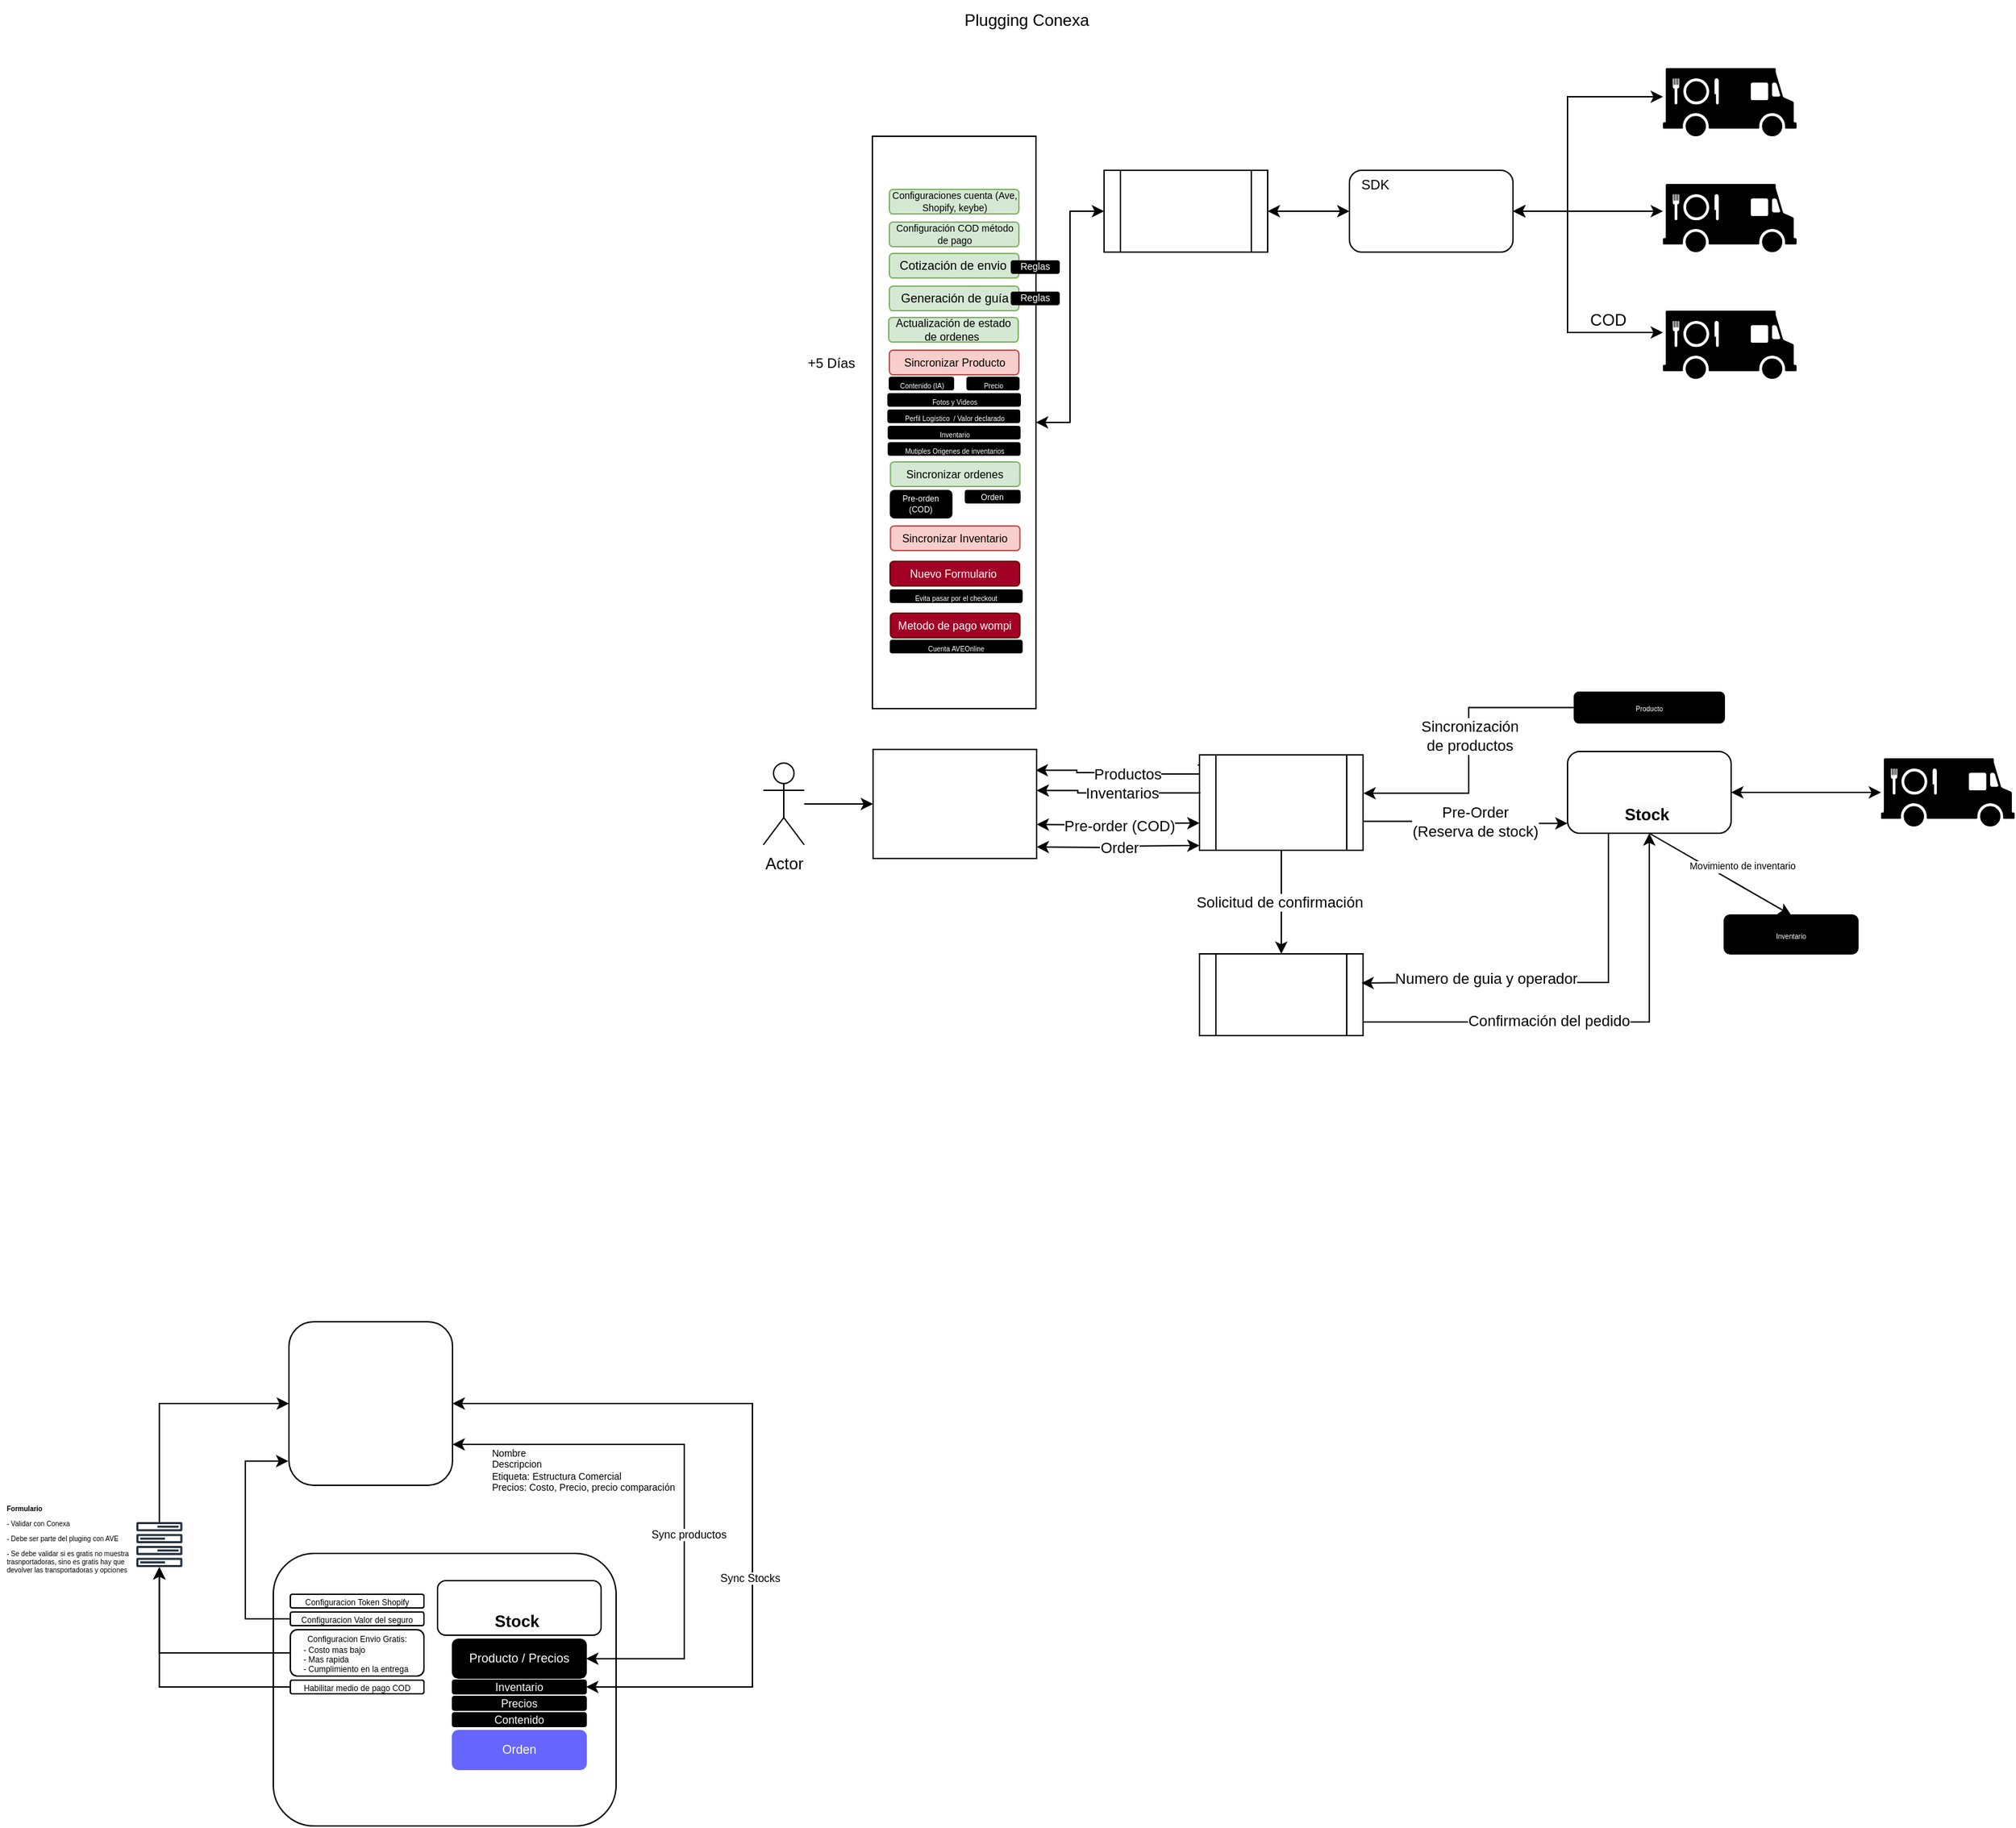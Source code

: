 <mxfile version="21.6.9" type="github">
  <diagram name="Page-1" id="Q9ZGOHgGkMbfIUr9nXr1">
    <mxGraphModel dx="1628" dy="469" grid="1" gridSize="10" guides="1" tooltips="1" connect="1" arrows="1" fold="1" page="1" pageScale="1" pageWidth="850" pageHeight="1100" math="0" shadow="0">
      <root>
        <mxCell id="0" />
        <mxCell id="1" parent="0" />
        <mxCell id="zMTsMB0zHSdHeJSyeKAR-20" value="" style="rounded=1;whiteSpace=wrap;html=1;fillColor=none;" parent="1" vertex="1">
          <mxGeometry x="-419.5" y="1170" width="251.5" height="200" as="geometry" />
        </mxCell>
        <mxCell id="zMTsMB0zHSdHeJSyeKAR-12" value="" style="rounded=1;whiteSpace=wrap;html=1;" parent="1" vertex="1">
          <mxGeometry x="-408" y="1000" width="120" height="120" as="geometry" />
        </mxCell>
        <mxCell id="BMyQcAAI0aIPcuT6iPED-1" value="Plugging Conexa&amp;nbsp;" style="text;html=1;strokeColor=none;fillColor=none;align=center;verticalAlign=middle;whiteSpace=wrap;rounded=0;" parent="1" vertex="1">
          <mxGeometry x="50" y="30" width="170" height="30" as="geometry" />
        </mxCell>
        <mxCell id="BMyQcAAI0aIPcuT6iPED-14" style="edgeStyle=orthogonalEdgeStyle;rounded=0;orthogonalLoop=1;jettySize=auto;html=1;startArrow=classic;startFill=1;" parent="1" source="BMyQcAAI0aIPcuT6iPED-7" edge="1">
          <mxGeometry relative="1" as="geometry">
            <Array as="points">
              <mxPoint x="530" y="185" />
              <mxPoint x="530" y="101" />
            </Array>
            <mxPoint x="600" y="101" as="targetPoint" />
          </mxGeometry>
        </mxCell>
        <mxCell id="BMyQcAAI0aIPcuT6iPED-15" style="edgeStyle=orthogonalEdgeStyle;rounded=0;orthogonalLoop=1;jettySize=auto;html=1;exitX=1;exitY=0.5;exitDx=0;exitDy=0;startArrow=classic;startFill=1;" parent="1" source="BMyQcAAI0aIPcuT6iPED-7" edge="1">
          <mxGeometry relative="1" as="geometry">
            <mxPoint x="490" y="180.029" as="sourcePoint" />
            <mxPoint x="600" y="185" as="targetPoint" />
          </mxGeometry>
        </mxCell>
        <mxCell id="BMyQcAAI0aIPcuT6iPED-16" style="edgeStyle=orthogonalEdgeStyle;rounded=0;orthogonalLoop=1;jettySize=auto;html=1;startArrow=classic;startFill=1;" parent="1" source="BMyQcAAI0aIPcuT6iPED-7" edge="1">
          <mxGeometry relative="1" as="geometry">
            <Array as="points">
              <mxPoint x="530" y="185" />
              <mxPoint x="530" y="274" />
            </Array>
            <mxPoint x="600" y="274" as="targetPoint" />
          </mxGeometry>
        </mxCell>
        <mxCell id="BMyQcAAI0aIPcuT6iPED-17" value="COD" style="text;html=1;strokeColor=none;fillColor=none;align=center;verticalAlign=middle;whiteSpace=wrap;rounded=0;" parent="1" vertex="1">
          <mxGeometry x="530" y="250" width="60" height="30" as="geometry" />
        </mxCell>
        <mxCell id="BMyQcAAI0aIPcuT6iPED-20" style="edgeStyle=orthogonalEdgeStyle;rounded=0;orthogonalLoop=1;jettySize=auto;html=1;entryX=0;entryY=0.5;entryDx=0;entryDy=0;startArrow=classic;startFill=1;" parent="1" source="BMyQcAAI0aIPcuT6iPED-18" target="BMyQcAAI0aIPcuT6iPED-7" edge="1">
          <mxGeometry relative="1" as="geometry" />
        </mxCell>
        <mxCell id="BMyQcAAI0aIPcuT6iPED-24" style="edgeStyle=orthogonalEdgeStyle;rounded=0;orthogonalLoop=1;jettySize=auto;html=1;entryX=0;entryY=0.5;entryDx=0;entryDy=0;startArrow=classic;startFill=1;" parent="1" source="BMyQcAAI0aIPcuT6iPED-22" target="BMyQcAAI0aIPcuT6iPED-18" edge="1">
          <mxGeometry relative="1" as="geometry" />
        </mxCell>
        <mxCell id="BMyQcAAI0aIPcuT6iPED-22" value="" style="rounded=0;whiteSpace=wrap;html=1;" parent="1" vertex="1">
          <mxGeometry x="20" y="130" width="120" height="420" as="geometry" />
        </mxCell>
        <mxCell id="BMyQcAAI0aIPcuT6iPED-23" value="" style="shape=image;verticalLabelPosition=bottom;labelBackgroundColor=default;verticalAlign=top;aspect=fixed;imageAspect=0;image=https://upload.wikimedia.org/wikipedia/commons/thumb/0/0e/Shopify_logo_2018.svg/2560px-Shopify_logo_2018.svg.png;" parent="1" vertex="1">
          <mxGeometry x="35" y="139.25" width="90" height="25.5" as="geometry" />
        </mxCell>
        <mxCell id="BMyQcAAI0aIPcuT6iPED-25" value="" style="group" parent="1" vertex="1" connectable="0">
          <mxGeometry x="190" y="155" width="120" height="60" as="geometry" />
        </mxCell>
        <mxCell id="BMyQcAAI0aIPcuT6iPED-18" value="" style="shape=process;whiteSpace=wrap;html=1;backgroundOutline=1;" parent="BMyQcAAI0aIPcuT6iPED-25" vertex="1">
          <mxGeometry width="120" height="60" as="geometry" />
        </mxCell>
        <mxCell id="BMyQcAAI0aIPcuT6iPED-19" value="" style="shape=image;verticalLabelPosition=bottom;labelBackgroundColor=default;verticalAlign=top;aspect=fixed;imageAspect=0;image=https://conexa.ai/meta-logo.jpg;clipPath=inset(21.97% 3.33% 22.61% 3.33%);" parent="BMyQcAAI0aIPcuT6iPED-25" vertex="1">
          <mxGeometry x="19.62" y="17.45" width="80.77" height="25.1" as="geometry" />
        </mxCell>
        <mxCell id="BMyQcAAI0aIPcuT6iPED-26" value="" style="group" parent="1" vertex="1" connectable="0">
          <mxGeometry x="370" y="155" width="120" height="60" as="geometry" />
        </mxCell>
        <mxCell id="BMyQcAAI0aIPcuT6iPED-7" value="" style="rounded=1;whiteSpace=wrap;html=1;" parent="BMyQcAAI0aIPcuT6iPED-26" vertex="1">
          <mxGeometry width="120" height="60" as="geometry" />
        </mxCell>
        <mxCell id="BMyQcAAI0aIPcuT6iPED-3" value="" style="shape=image;verticalLabelPosition=bottom;labelBackgroundColor=default;verticalAlign=top;aspect=fixed;imageAspect=0;image=https://aveonline.co/wp-content/uploads/2022/09/avecolor.png;" parent="BMyQcAAI0aIPcuT6iPED-26" vertex="1">
          <mxGeometry x="21.54" y="20" width="76.92" height="20" as="geometry" />
        </mxCell>
        <mxCell id="BMyQcAAI0aIPcuT6iPED-28" value="SDK" style="text;html=1;strokeColor=none;fillColor=none;align=center;verticalAlign=middle;whiteSpace=wrap;rounded=0;fontSize=10;" parent="BMyQcAAI0aIPcuT6iPED-26" vertex="1">
          <mxGeometry x="-1" y="5" width="40" height="10" as="geometry" />
        </mxCell>
        <mxCell id="BMyQcAAI0aIPcuT6iPED-27" value="Configuraciones cuenta (Ave, Shopify, keybe)" style="rounded=1;whiteSpace=wrap;html=1;fontSize=7;flipV=1;fillColor=#d5e8d4;strokeColor=#82b366;" parent="1" vertex="1">
          <mxGeometry x="32.5" y="169" width="95" height="18" as="geometry" />
        </mxCell>
        <mxCell id="BMyQcAAI0aIPcuT6iPED-30" value="Cotización de envio&amp;nbsp;" style="rounded=1;whiteSpace=wrap;html=1;fontSize=9;flipV=1;fillColor=#d5e8d4;strokeColor=#82b366;" parent="1" vertex="1">
          <mxGeometry x="32.5" y="216" width="95" height="18" as="geometry" />
        </mxCell>
        <mxCell id="BMyQcAAI0aIPcuT6iPED-31" value="Configuración COD método de pago" style="rounded=1;whiteSpace=wrap;html=1;fontSize=7;flipV=1;fillColor=#d5e8d4;strokeColor=#82b366;" parent="1" vertex="1">
          <mxGeometry x="32.5" y="193" width="95" height="18" as="geometry" />
        </mxCell>
        <mxCell id="BMyQcAAI0aIPcuT6iPED-32" value="Generación de guía" style="rounded=1;whiteSpace=wrap;html=1;fontSize=9;flipV=1;fillColor=#d5e8d4;strokeColor=#82b366;" parent="1" vertex="1">
          <mxGeometry x="32.5" y="240" width="95" height="18" as="geometry" />
        </mxCell>
        <mxCell id="BMyQcAAI0aIPcuT6iPED-33" value="Reglas" style="rounded=1;whiteSpace=wrap;html=1;fillColor=#000000;fontColor=#FFFFFF;fontSize=7;" parent="1" vertex="1">
          <mxGeometry x="122" y="244.5" width="35" height="9" as="geometry" />
        </mxCell>
        <mxCell id="BMyQcAAI0aIPcuT6iPED-34" value="Reglas" style="rounded=1;whiteSpace=wrap;html=1;fillColor=#000000;fontColor=#FFFFFF;fontSize=7;" parent="1" vertex="1">
          <mxGeometry x="122" y="221.5" width="35" height="9" as="geometry" />
        </mxCell>
        <mxCell id="BMyQcAAI0aIPcuT6iPED-37" value="Actualización de estado de ordenes&amp;nbsp;" style="rounded=1;whiteSpace=wrap;html=1;fontSize=8;flipV=1;fillColor=#d5e8d4;strokeColor=#82b366;" parent="1" vertex="1">
          <mxGeometry x="32" y="263" width="95" height="18" as="geometry" />
        </mxCell>
        <mxCell id="BMyQcAAI0aIPcuT6iPED-38" value="Sincronizar Producto" style="rounded=1;whiteSpace=wrap;html=1;fontSize=8;flipV=1;fillColor=#f8cecc;strokeColor=#b85450;" parent="1" vertex="1">
          <mxGeometry x="32.5" y="287" width="95" height="18" as="geometry" />
        </mxCell>
        <mxCell id="BMyQcAAI0aIPcuT6iPED-42" value="Contenido (IA)" style="rounded=1;whiteSpace=wrap;html=1;fillColor=#000000;fontColor=#FFFFFF;fontSize=5;" parent="1" vertex="1">
          <mxGeometry x="32.5" y="307" width="47" height="9" as="geometry" />
        </mxCell>
        <mxCell id="BMyQcAAI0aIPcuT6iPED-43" value="Precio" style="rounded=1;whiteSpace=wrap;html=1;fillColor=#000000;fontColor=#FFFFFF;fontSize=5;" parent="1" vertex="1">
          <mxGeometry x="89.5" y="307" width="38" height="9" as="geometry" />
        </mxCell>
        <mxCell id="BMyQcAAI0aIPcuT6iPED-44" value="Inventario" style="rounded=1;whiteSpace=wrap;html=1;fillColor=#000000;fontColor=#FFFFFF;fontSize=5;" parent="1" vertex="1">
          <mxGeometry x="31.75" y="343" width="96.5" height="9" as="geometry" />
        </mxCell>
        <mxCell id="BMyQcAAI0aIPcuT6iPED-45" value="Fotos y Videos" style="rounded=1;whiteSpace=wrap;html=1;fillColor=#000000;fontColor=#FFFFFF;fontSize=5;" parent="1" vertex="1">
          <mxGeometry x="31.5" y="319" width="97" height="9" as="geometry" />
        </mxCell>
        <mxCell id="BMyQcAAI0aIPcuT6iPED-46" value="Sincronizar ordenes" style="rounded=1;whiteSpace=wrap;html=1;fontSize=8;flipV=1;fillColor=#d5e8d4;strokeColor=#82b366;" parent="1" vertex="1">
          <mxGeometry x="33.25" y="369" width="95" height="18" as="geometry" />
        </mxCell>
        <mxCell id="BMyQcAAI0aIPcuT6iPED-47" value="Pre-orden (COD)" style="rounded=1;whiteSpace=wrap;html=1;fillColor=#000000;fontColor=#FFFFFF;fontSize=6;" parent="1" vertex="1">
          <mxGeometry x="33.25" y="390" width="45" height="20" as="geometry" />
        </mxCell>
        <mxCell id="BMyQcAAI0aIPcuT6iPED-48" value="Orden" style="rounded=1;whiteSpace=wrap;html=1;fillColor=#000000;fontColor=#FFFFFF;fontSize=6;" parent="1" vertex="1">
          <mxGeometry x="88.25" y="390" width="40" height="9" as="geometry" />
        </mxCell>
        <mxCell id="BMyQcAAI0aIPcuT6iPED-49" value="Sincronizar Inventario" style="rounded=1;whiteSpace=wrap;html=1;fontSize=8;flipV=1;fillColor=#f8cecc;strokeColor=#b85450;" parent="1" vertex="1">
          <mxGeometry x="33.25" y="416" width="95" height="18" as="geometry" />
        </mxCell>
        <mxCell id="BMyQcAAI0aIPcuT6iPED-56" style="edgeStyle=orthogonalEdgeStyle;rounded=0;orthogonalLoop=1;jettySize=auto;html=1;startArrow=classic;startFill=1;exitX=1;exitY=0.5;exitDx=0;exitDy=0;" parent="1" source="BMyQcAAI0aIPcuT6iPED-66" edge="1">
          <mxGeometry relative="1" as="geometry">
            <Array as="points">
              <mxPoint x="730" y="612" />
              <mxPoint x="730" y="612" />
            </Array>
            <mxPoint x="760" y="611.5" as="targetPoint" />
          </mxGeometry>
        </mxCell>
        <mxCell id="BMyQcAAI0aIPcuT6iPED-65" value="" style="group" parent="1" vertex="1" connectable="0">
          <mxGeometry x="530" y="581.5" width="120" height="60" as="geometry" />
        </mxCell>
        <mxCell id="BMyQcAAI0aIPcuT6iPED-66" value="" style="rounded=1;whiteSpace=wrap;html=1;" parent="BMyQcAAI0aIPcuT6iPED-65" vertex="1">
          <mxGeometry width="120" height="60" as="geometry" />
        </mxCell>
        <mxCell id="BMyQcAAI0aIPcuT6iPED-67" value="" style="shape=image;verticalLabelPosition=bottom;labelBackgroundColor=default;verticalAlign=top;aspect=fixed;imageAspect=0;image=https://aveonline.co/wp-content/uploads/2022/09/avecolor.png;" parent="BMyQcAAI0aIPcuT6iPED-65" vertex="1">
          <mxGeometry x="21.54" y="20" width="76.92" height="20" as="geometry" />
        </mxCell>
        <mxCell id="BMyQcAAI0aIPcuT6iPED-127" value="&lt;span style=&quot;caret-color: rgb(0, 0, 0); color: rgb(0, 0, 0); font-family: Helvetica; font-size: 12px; font-style: normal; font-variant-caps: normal; font-weight: 700; letter-spacing: normal; text-align: center; text-indent: 0px; text-transform: none; word-spacing: 0px; -webkit-text-stroke-width: 0px; background-color: rgb(251, 251, 251); text-decoration: none; float: none; display: inline !important;&quot;&gt;Stock&lt;/span&gt;" style="text;whiteSpace=wrap;html=1;" parent="BMyQcAAI0aIPcuT6iPED-65" vertex="1">
          <mxGeometry x="40" y="32.5" width="40" height="20" as="geometry" />
        </mxCell>
        <mxCell id="BMyQcAAI0aIPcuT6iPED-109" style="edgeStyle=orthogonalEdgeStyle;rounded=0;orthogonalLoop=1;jettySize=auto;html=1;entryX=0;entryY=0.5;entryDx=0;entryDy=0;exitX=1;exitY=0.5;exitDx=0;exitDy=0;" parent="1" edge="1">
          <mxGeometry relative="1" as="geometry">
            <mxPoint x="380" y="641.73" as="sourcePoint" />
            <mxPoint x="530" y="634.23" as="targetPoint" />
            <Array as="points">
              <mxPoint x="380" y="632.73" />
              <mxPoint x="450" y="632.73" />
            </Array>
          </mxGeometry>
        </mxCell>
        <mxCell id="BMyQcAAI0aIPcuT6iPED-110" value="Pre-Order&lt;br&gt;(Reserva de stock)" style="edgeLabel;html=1;align=center;verticalAlign=middle;resizable=0;points=[];" parent="BMyQcAAI0aIPcuT6iPED-109" vertex="1" connectable="0">
          <mxGeometry x="-0.346" y="3" relative="1" as="geometry">
            <mxPoint x="38" y="3" as="offset" />
          </mxGeometry>
        </mxCell>
        <mxCell id="BMyQcAAI0aIPcuT6iPED-105" style="edgeStyle=orthogonalEdgeStyle;rounded=0;orthogonalLoop=1;jettySize=auto;html=1;entryX=0;entryY=0.5;entryDx=0;entryDy=0;startArrow=classic;startFill=1;" parent="1" edge="1">
          <mxGeometry relative="1" as="geometry">
            <mxPoint x="140.5" y="635.023" as="sourcePoint" />
            <mxPoint x="260" y="634" as="targetPoint" />
          </mxGeometry>
        </mxCell>
        <mxCell id="BMyQcAAI0aIPcuT6iPED-111" value="Pre-order (COD)" style="edgeLabel;html=1;align=center;verticalAlign=middle;resizable=0;points=[];" parent="BMyQcAAI0aIPcuT6iPED-105" vertex="1" connectable="0">
          <mxGeometry x="0.28" y="-1" relative="1" as="geometry">
            <mxPoint x="-16" as="offset" />
          </mxGeometry>
        </mxCell>
        <mxCell id="BMyQcAAI0aIPcuT6iPED-101" value="" style="rounded=0;whiteSpace=wrap;html=1;" parent="1" vertex="1">
          <mxGeometry x="20.5" y="580" width="120" height="80" as="geometry" />
        </mxCell>
        <mxCell id="BMyQcAAI0aIPcuT6iPED-102" value="" style="shape=image;verticalLabelPosition=bottom;labelBackgroundColor=default;verticalAlign=top;aspect=fixed;imageAspect=0;image=https://upload.wikimedia.org/wikipedia/commons/thumb/0/0e/Shopify_logo_2018.svg/2560px-Shopify_logo_2018.svg.png;" parent="1" vertex="1">
          <mxGeometry x="35.5" y="607.25" width="90" height="25.5" as="geometry" />
        </mxCell>
        <mxCell id="BMyQcAAI0aIPcuT6iPED-112" value="" style="group" parent="1" vertex="1" connectable="0">
          <mxGeometry x="260" y="584" width="120" height="70" as="geometry" />
        </mxCell>
        <mxCell id="BMyQcAAI0aIPcuT6iPED-63" value="" style="shape=process;whiteSpace=wrap;html=1;backgroundOutline=1;" parent="BMyQcAAI0aIPcuT6iPED-112" vertex="1">
          <mxGeometry width="120" height="70" as="geometry" />
        </mxCell>
        <mxCell id="BMyQcAAI0aIPcuT6iPED-99" value="" style="shape=image;verticalLabelPosition=bottom;labelBackgroundColor=default;verticalAlign=top;aspect=fixed;imageAspect=0;image=https://keybe.co/wp-content/uploads/2022/05/keybe_KB.jpeg;clipPath=inset(32.67% 13.33% 33.33% 19.33%);" parent="BMyQcAAI0aIPcuT6iPED-112" vertex="1">
          <mxGeometry x="20" y="14.8" width="80" height="40.4" as="geometry" />
        </mxCell>
        <mxCell id="BMyQcAAI0aIPcuT6iPED-114" value="" style="group" parent="1" vertex="1" connectable="0">
          <mxGeometry x="260" y="730" width="120" height="60" as="geometry" />
        </mxCell>
        <mxCell id="BMyQcAAI0aIPcuT6iPED-113" value="" style="shape=process;whiteSpace=wrap;html=1;backgroundOutline=1;" parent="BMyQcAAI0aIPcuT6iPED-114" vertex="1">
          <mxGeometry width="120" height="60" as="geometry" />
        </mxCell>
        <mxCell id="BMyQcAAI0aIPcuT6iPED-106" value="" style="shape=image;verticalLabelPosition=bottom;labelBackgroundColor=default;verticalAlign=top;aspect=fixed;imageAspect=0;image=https://upload.wikimedia.org/wikipedia/commons/thumb/6/6b/WhatsApp.svg/2044px-WhatsApp.svg.png;" parent="BMyQcAAI0aIPcuT6iPED-114" vertex="1">
          <mxGeometry x="36" y="5.86" width="48" height="48.28" as="geometry" />
        </mxCell>
        <mxCell id="BMyQcAAI0aIPcuT6iPED-116" value="Solicitud de confirmación&amp;nbsp;" style="edgeStyle=orthogonalEdgeStyle;rounded=0;orthogonalLoop=1;jettySize=auto;html=1;entryX=0.5;entryY=0;entryDx=0;entryDy=0;" parent="1" source="BMyQcAAI0aIPcuT6iPED-63" target="BMyQcAAI0aIPcuT6iPED-113" edge="1">
          <mxGeometry relative="1" as="geometry" />
        </mxCell>
        <mxCell id="BMyQcAAI0aIPcuT6iPED-117" style="edgeStyle=orthogonalEdgeStyle;rounded=0;orthogonalLoop=1;jettySize=auto;html=1;" parent="1" source="BMyQcAAI0aIPcuT6iPED-113" target="BMyQcAAI0aIPcuT6iPED-66" edge="1">
          <mxGeometry relative="1" as="geometry">
            <Array as="points">
              <mxPoint x="590" y="780" />
            </Array>
          </mxGeometry>
        </mxCell>
        <mxCell id="BMyQcAAI0aIPcuT6iPED-118" value="Confirmación del pedido" style="edgeLabel;html=1;align=center;verticalAlign=middle;resizable=0;points=[];" parent="BMyQcAAI0aIPcuT6iPED-117" vertex="1" connectable="0">
          <mxGeometry x="-0.221" y="1" relative="1" as="geometry">
            <mxPoint as="offset" />
          </mxGeometry>
        </mxCell>
        <mxCell id="BMyQcAAI0aIPcuT6iPED-119" style="edgeStyle=orthogonalEdgeStyle;rounded=0;orthogonalLoop=1;jettySize=auto;html=1;exitX=0.25;exitY=1;exitDx=0;exitDy=0;entryX=0.99;entryY=0.357;entryDx=0;entryDy=0;entryPerimeter=0;" parent="1" source="BMyQcAAI0aIPcuT6iPED-66" target="BMyQcAAI0aIPcuT6iPED-113" edge="1">
          <mxGeometry relative="1" as="geometry">
            <Array as="points">
              <mxPoint x="560" y="751" />
              <mxPoint x="440" y="751" />
            </Array>
          </mxGeometry>
        </mxCell>
        <mxCell id="BMyQcAAI0aIPcuT6iPED-120" value="Numero de guia y operador" style="edgeLabel;html=1;align=center;verticalAlign=middle;resizable=0;points=[];" parent="BMyQcAAI0aIPcuT6iPED-119" vertex="1" connectable="0">
          <mxGeometry x="0.224" y="-3" relative="1" as="geometry">
            <mxPoint x="-22" as="offset" />
          </mxGeometry>
        </mxCell>
        <mxCell id="BMyQcAAI0aIPcuT6iPED-128" value="Producto" style="rounded=1;whiteSpace=wrap;html=1;fillColor=#000000;fontColor=#FFFFFF;fontSize=5;" parent="1" vertex="1">
          <mxGeometry x="535" y="538" width="110" height="22.5" as="geometry" />
        </mxCell>
        <mxCell id="BMyQcAAI0aIPcuT6iPED-129" value="Inventario" style="rounded=1;whiteSpace=wrap;html=1;fillColor=#000000;fontColor=#FFFFFF;fontSize=5;" parent="1" vertex="1">
          <mxGeometry x="645" y="701.5" width="98" height="28.5" as="geometry" />
        </mxCell>
        <mxCell id="BMyQcAAI0aIPcuT6iPED-130" value="" style="endArrow=classic;html=1;rounded=0;exitX=0.5;exitY=1;exitDx=0;exitDy=0;entryX=0.5;entryY=0;entryDx=0;entryDy=0;" parent="1" source="BMyQcAAI0aIPcuT6iPED-66" target="BMyQcAAI0aIPcuT6iPED-129" edge="1">
          <mxGeometry width="50" height="50" relative="1" as="geometry">
            <mxPoint x="560" y="720" as="sourcePoint" />
            <mxPoint x="610" y="670" as="targetPoint" />
          </mxGeometry>
        </mxCell>
        <mxCell id="BMyQcAAI0aIPcuT6iPED-131" value="Movimiento de inventario" style="edgeLabel;html=1;align=center;verticalAlign=middle;resizable=0;points=[];fontSize=7;" parent="BMyQcAAI0aIPcuT6iPED-130" vertex="1" connectable="0">
          <mxGeometry x="0.01" relative="1" as="geometry">
            <mxPoint x="15" y="-6" as="offset" />
          </mxGeometry>
        </mxCell>
        <mxCell id="BMyQcAAI0aIPcuT6iPED-132" style="edgeStyle=orthogonalEdgeStyle;rounded=0;orthogonalLoop=1;jettySize=auto;html=1;entryX=1.002;entryY=0.402;entryDx=0;entryDy=0;entryPerimeter=0;exitX=0;exitY=0.5;exitDx=0;exitDy=0;" parent="1" source="BMyQcAAI0aIPcuT6iPED-128" target="BMyQcAAI0aIPcuT6iPED-63" edge="1">
          <mxGeometry relative="1" as="geometry" />
        </mxCell>
        <mxCell id="BMyQcAAI0aIPcuT6iPED-133" value="Sincronización &lt;br&gt;de productos" style="edgeLabel;html=1;align=center;verticalAlign=middle;resizable=0;points=[];" parent="BMyQcAAI0aIPcuT6iPED-132" vertex="1" connectable="0">
          <mxGeometry x="-0.104" relative="1" as="geometry">
            <mxPoint as="offset" />
          </mxGeometry>
        </mxCell>
        <mxCell id="BMyQcAAI0aIPcuT6iPED-134" style="edgeStyle=orthogonalEdgeStyle;rounded=0;orthogonalLoop=1;jettySize=auto;html=1;entryX=0.994;entryY=0.466;entryDx=0;entryDy=0;entryPerimeter=0;exitX=-0.011;exitY=0.106;exitDx=0;exitDy=0;exitPerimeter=0;" parent="1" source="BMyQcAAI0aIPcuT6iPED-63" edge="1">
          <mxGeometry relative="1" as="geometry">
            <mxPoint x="260" y="597.0" as="sourcePoint" />
            <mxPoint x="139.78" y="595.28" as="targetPoint" />
            <Array as="points">
              <mxPoint x="260" y="591" />
              <mxPoint x="260" y="598" />
              <mxPoint x="200" y="598" />
              <mxPoint x="170" y="597" />
              <mxPoint x="170" y="595" />
            </Array>
          </mxGeometry>
        </mxCell>
        <mxCell id="BMyQcAAI0aIPcuT6iPED-135" value="Productos" style="edgeLabel;html=1;align=center;verticalAlign=middle;resizable=0;points=[];" parent="BMyQcAAI0aIPcuT6iPED-134" vertex="1" connectable="0">
          <mxGeometry x="-0.057" relative="1" as="geometry">
            <mxPoint as="offset" />
          </mxGeometry>
        </mxCell>
        <mxCell id="BMyQcAAI0aIPcuT6iPED-137" style="edgeStyle=orthogonalEdgeStyle;rounded=0;orthogonalLoop=1;jettySize=auto;html=1;entryX=0.994;entryY=0.466;entryDx=0;entryDy=0;entryPerimeter=0;" parent="1" edge="1">
          <mxGeometry relative="1" as="geometry">
            <mxPoint x="260.72" y="611.85" as="sourcePoint" />
            <mxPoint x="140.5" y="610.13" as="targetPoint" />
            <Array as="points">
              <mxPoint x="260.72" y="612.85" />
              <mxPoint x="200.72" y="612.85" />
              <mxPoint x="200.72" y="611.85" />
              <mxPoint x="170.72" y="611.85" />
              <mxPoint x="170.72" y="609.85" />
            </Array>
          </mxGeometry>
        </mxCell>
        <mxCell id="BMyQcAAI0aIPcuT6iPED-138" value="Inventarios" style="edgeLabel;html=1;align=center;verticalAlign=middle;resizable=0;points=[];" parent="BMyQcAAI0aIPcuT6iPED-137" vertex="1" connectable="0">
          <mxGeometry x="-0.057" relative="1" as="geometry">
            <mxPoint as="offset" />
          </mxGeometry>
        </mxCell>
        <mxCell id="BMyQcAAI0aIPcuT6iPED-139" value="Mutiples Origenes de inventarios" style="rounded=1;whiteSpace=wrap;html=1;fillColor=#000000;fontColor=#FFFFFF;fontSize=5;" parent="1" vertex="1">
          <mxGeometry x="31.75" y="355" width="96.5" height="9" as="geometry" />
        </mxCell>
        <mxCell id="-AYszHqmiJn-_SWf4nfr-1" value="Perfil Logístico&amp;nbsp; / Valor declarado" style="rounded=1;whiteSpace=wrap;html=1;fillColor=#000000;fontColor=#FFFFFF;fontSize=5;" parent="1" vertex="1">
          <mxGeometry x="31.5" y="331" width="96.5" height="9" as="geometry" />
        </mxCell>
        <mxCell id="-AYszHqmiJn-_SWf4nfr-4" style="edgeStyle=orthogonalEdgeStyle;rounded=0;orthogonalLoop=1;jettySize=auto;html=1;entryX=0;entryY=0.5;entryDx=0;entryDy=0;startArrow=classic;startFill=1;" parent="1" edge="1">
          <mxGeometry relative="1" as="geometry">
            <mxPoint x="140.5" y="651.523" as="sourcePoint" />
            <mxPoint x="260" y="650.5" as="targetPoint" />
          </mxGeometry>
        </mxCell>
        <mxCell id="-AYszHqmiJn-_SWf4nfr-5" value="Order" style="edgeLabel;html=1;align=center;verticalAlign=middle;resizable=0;points=[];" parent="-AYszHqmiJn-_SWf4nfr-4" vertex="1" connectable="0">
          <mxGeometry x="0.28" y="-1" relative="1" as="geometry">
            <mxPoint x="-16" as="offset" />
          </mxGeometry>
        </mxCell>
        <mxCell id="zMTsMB0zHSdHeJSyeKAR-1" value="" style="shape=mxgraph.signs.food.food_truck;html=1;pointerEvents=1;fillColor=#000000;strokeColor=none;verticalLabelPosition=bottom;verticalAlign=top;align=center;" parent="1" vertex="1">
          <mxGeometry x="760" y="586.5" width="98" height="50" as="geometry" />
        </mxCell>
        <mxCell id="zMTsMB0zHSdHeJSyeKAR-5" style="edgeStyle=orthogonalEdgeStyle;rounded=0;orthogonalLoop=1;jettySize=auto;html=1;" parent="1" source="zMTsMB0zHSdHeJSyeKAR-4" target="BMyQcAAI0aIPcuT6iPED-101" edge="1">
          <mxGeometry relative="1" as="geometry" />
        </mxCell>
        <mxCell id="zMTsMB0zHSdHeJSyeKAR-4" value="Actor" style="shape=umlActor;verticalLabelPosition=bottom;verticalAlign=top;html=1;outlineConnect=0;" parent="1" vertex="1">
          <mxGeometry x="-60" y="590" width="30" height="60" as="geometry" />
        </mxCell>
        <mxCell id="zMTsMB0zHSdHeJSyeKAR-8" value="" style="shape=image;verticalLabelPosition=bottom;labelBackgroundColor=default;verticalAlign=top;aspect=fixed;imageAspect=0;image=https://upload.wikimedia.org/wikipedia/commons/thumb/0/0e/Shopify_logo_2018.svg/2560px-Shopify_logo_2018.svg.png;" parent="1" vertex="1">
          <mxGeometry x="-393" y="1047.25" width="90" height="25.5" as="geometry" />
        </mxCell>
        <mxCell id="zMTsMB0zHSdHeJSyeKAR-23" value="" style="shape=image;verticalLabelPosition=bottom;labelBackgroundColor=default;verticalAlign=top;aspect=fixed;imageAspect=0;image=https://aveonline.co/wp-content/uploads/2022/09/avecolor.png;" parent="1" vertex="1">
          <mxGeometry x="-407.5" y="1175" width="76.92" height="20" as="geometry" />
        </mxCell>
        <mxCell id="zMTsMB0zHSdHeJSyeKAR-24" value="&lt;font style=&quot;font-size: 6px;&quot;&gt;Configuracion Token Shopify&lt;/font&gt;" style="rounded=1;whiteSpace=wrap;html=1;fillColor=#FFFFFF;fontColor=#000000;fontSize=8;" parent="1" vertex="1">
          <mxGeometry x="-407" y="1200" width="98" height="10" as="geometry" />
        </mxCell>
        <mxCell id="zMTsMB0zHSdHeJSyeKAR-25" style="edgeStyle=orthogonalEdgeStyle;rounded=0;orthogonalLoop=1;jettySize=auto;html=1;entryX=1;entryY=0.75;entryDx=0;entryDy=0;startArrow=classic;startFill=1;" parent="1" source="zMTsMB0zHSdHeJSyeKAR-15" target="zMTsMB0zHSdHeJSyeKAR-12" edge="1">
          <mxGeometry relative="1" as="geometry">
            <Array as="points">
              <mxPoint x="-118" y="1247" />
              <mxPoint x="-118" y="1090" />
            </Array>
          </mxGeometry>
        </mxCell>
        <mxCell id="zMTsMB0zHSdHeJSyeKAR-26" value="Sync productos" style="edgeLabel;html=1;align=center;verticalAlign=middle;resizable=0;points=[];fontSize=8;" parent="zMTsMB0zHSdHeJSyeKAR-25" vertex="1" connectable="0">
          <mxGeometry x="-0.178" y="-3" relative="1" as="geometry">
            <mxPoint as="offset" />
          </mxGeometry>
        </mxCell>
        <mxCell id="zMTsMB0zHSdHeJSyeKAR-28" style="edgeStyle=orthogonalEdgeStyle;rounded=0;orthogonalLoop=1;jettySize=auto;html=1;entryX=1;entryY=0.5;entryDx=0;entryDy=0;startArrow=classic;startFill=1;" parent="1" source="zMTsMB0zHSdHeJSyeKAR-16" target="zMTsMB0zHSdHeJSyeKAR-12" edge="1">
          <mxGeometry relative="1" as="geometry">
            <Array as="points">
              <mxPoint x="-68" y="1268" />
              <mxPoint x="-68" y="1060" />
            </Array>
          </mxGeometry>
        </mxCell>
        <mxCell id="zMTsMB0zHSdHeJSyeKAR-29" value="Sync Stocks" style="edgeLabel;html=1;align=center;verticalAlign=middle;resizable=0;points=[];fontSize=8;" parent="zMTsMB0zHSdHeJSyeKAR-28" vertex="1" connectable="0">
          <mxGeometry x="-0.265" y="2" relative="1" as="geometry">
            <mxPoint as="offset" />
          </mxGeometry>
        </mxCell>
        <mxCell id="zMTsMB0zHSdHeJSyeKAR-30" value="Nombre&amp;nbsp;&lt;br style=&quot;font-size: 7px;&quot;&gt;Descripcion&amp;nbsp;&lt;br style=&quot;font-size: 7px;&quot;&gt;Etiqueta: Estructura Comercial&amp;nbsp;&lt;br style=&quot;font-size: 7px;&quot;&gt;Precios: Costo, Precio, precio comparación" style="text;html=1;strokeColor=none;fillColor=none;align=left;verticalAlign=middle;whiteSpace=wrap;rounded=0;fontSize=7;" parent="1" vertex="1">
          <mxGeometry x="-261" y="1090" width="138" height="38" as="geometry" />
        </mxCell>
        <mxCell id="zMTsMB0zHSdHeJSyeKAR-39" style="edgeStyle=orthogonalEdgeStyle;rounded=0;orthogonalLoop=1;jettySize=auto;html=1;entryX=-0.004;entryY=0.852;entryDx=0;entryDy=0;entryPerimeter=0;" parent="1" source="zMTsMB0zHSdHeJSyeKAR-36" target="zMTsMB0zHSdHeJSyeKAR-12" edge="1">
          <mxGeometry relative="1" as="geometry">
            <Array as="points">
              <mxPoint x="-440" y="1218" />
              <mxPoint x="-440" y="1102" />
            </Array>
          </mxGeometry>
        </mxCell>
        <mxCell id="zMTsMB0zHSdHeJSyeKAR-36" value="&lt;font style=&quot;font-size: 6px;&quot;&gt;Configuracion Valor del seguro&lt;/font&gt;" style="rounded=1;whiteSpace=wrap;html=1;fillColor=#FFFFFF;fontColor=#000000;fontSize=8;" parent="1" vertex="1">
          <mxGeometry x="-407" y="1213" width="98" height="10" as="geometry" />
        </mxCell>
        <mxCell id="zMTsMB0zHSdHeJSyeKAR-52" style="edgeStyle=orthogonalEdgeStyle;rounded=0;orthogonalLoop=1;jettySize=auto;html=1;" parent="1" source="zMTsMB0zHSdHeJSyeKAR-37" target="zMTsMB0zHSdHeJSyeKAR-47" edge="1">
          <mxGeometry relative="1" as="geometry" />
        </mxCell>
        <mxCell id="zMTsMB0zHSdHeJSyeKAR-37" value="&lt;font style=&quot;font-size: 6px;&quot;&gt;Configuracion Envio Gratis:&lt;br&gt;&lt;div style=&quot;text-align: left;&quot;&gt;&lt;span style=&quot;background-color: initial;&quot;&gt;- Costo mas bajo&lt;/span&gt;&lt;/div&gt;&lt;div style=&quot;text-align: left;&quot;&gt;&lt;span style=&quot;background-color: initial;&quot;&gt;- Mas rapida&amp;nbsp;&lt;/span&gt;&lt;/div&gt;&lt;div style=&quot;text-align: left;&quot;&gt;&lt;span style=&quot;background-color: initial;&quot;&gt;- Cumplimiento en la entrega&amp;nbsp;&lt;/span&gt;&lt;/div&gt;&lt;/font&gt;" style="rounded=1;whiteSpace=wrap;html=1;fillColor=#FFFFFF;fontColor=#000000;fontSize=8;" parent="1" vertex="1">
          <mxGeometry x="-407" y="1226" width="98" height="34" as="geometry" />
        </mxCell>
        <mxCell id="zMTsMB0zHSdHeJSyeKAR-48" style="edgeStyle=orthogonalEdgeStyle;rounded=0;orthogonalLoop=1;jettySize=auto;html=1;" parent="1" source="zMTsMB0zHSdHeJSyeKAR-41" target="zMTsMB0zHSdHeJSyeKAR-47" edge="1">
          <mxGeometry relative="1" as="geometry" />
        </mxCell>
        <mxCell id="zMTsMB0zHSdHeJSyeKAR-41" value="&lt;font style=&quot;font-size: 6px;&quot;&gt;Habilitar medio de pago COD&lt;/font&gt;" style="rounded=1;whiteSpace=wrap;html=1;fillColor=#FFFFFF;fontColor=#000000;fontSize=8;" parent="1" vertex="1">
          <mxGeometry x="-407" y="1263" width="98" height="10" as="geometry" />
        </mxCell>
        <mxCell id="zMTsMB0zHSdHeJSyeKAR-49" style="edgeStyle=orthogonalEdgeStyle;rounded=0;orthogonalLoop=1;jettySize=auto;html=1;entryX=0;entryY=0.5;entryDx=0;entryDy=0;" parent="1" source="zMTsMB0zHSdHeJSyeKAR-47" target="zMTsMB0zHSdHeJSyeKAR-12" edge="1">
          <mxGeometry relative="1" as="geometry">
            <Array as="points">
              <mxPoint x="-503" y="1060" />
            </Array>
          </mxGeometry>
        </mxCell>
        <mxCell id="zMTsMB0zHSdHeJSyeKAR-47" value="" style="sketch=0;outlineConnect=0;fontColor=#232F3E;gradientColor=none;fillColor=#232F3D;strokeColor=none;dashed=0;verticalLabelPosition=bottom;verticalAlign=top;align=center;html=1;fontSize=12;fontStyle=0;aspect=fixed;pointerEvents=1;shape=mxgraph.aws4.forums;" parent="1" vertex="1">
          <mxGeometry x="-520" y="1147" width="33.87" height="33" as="geometry" />
        </mxCell>
        <mxCell id="zMTsMB0zHSdHeJSyeKAR-54" value="&lt;h1 style=&quot;font-size: 5px;&quot;&gt;&lt;font style=&quot;font-size: 5px;&quot;&gt;Formulario&amp;nbsp;&lt;/font&gt;&lt;/h1&gt;&lt;p style=&quot;font-size: 5px;&quot;&gt;&lt;font style=&quot;font-size: 5px;&quot;&gt;- Validar con Conexa&lt;/font&gt;&lt;/p&gt;&lt;p style=&quot;font-size: 5px;&quot;&gt;&lt;font style=&quot;font-size: 5px;&quot;&gt;- Debe ser parte del pluging con AVE&lt;/font&gt;&lt;/p&gt;&lt;p style=&quot;font-size: 5px;&quot;&gt;&lt;font style=&quot;font-size: 5px;&quot;&gt;- Se debe validar si es gratis no muestra trasnportadoras, sino es gratis hay que devolver las transportadoras y opciones&lt;/font&gt;&lt;/p&gt;&lt;p style=&quot;font-size: 5px;&quot;&gt;&amp;nbsp;&lt;/p&gt;" style="text;html=1;strokeColor=none;fillColor=none;spacing=5;spacingTop=-20;whiteSpace=wrap;overflow=hidden;rounded=0;fontSize=5;" parent="1" vertex="1">
          <mxGeometry x="-620" y="1141" width="106.13" height="45" as="geometry" />
        </mxCell>
        <mxCell id="zMTsMB0zHSdHeJSyeKAR-15" value="Producto / Precios" style="rounded=1;whiteSpace=wrap;html=1;fillColor=#000000;fontColor=#FFFFFF;fontSize=9;" parent="1" vertex="1">
          <mxGeometry x="-288" y="1233" width="98" height="28.5" as="geometry" />
        </mxCell>
        <mxCell id="zMTsMB0zHSdHeJSyeKAR-16" value="Inventario" style="rounded=1;whiteSpace=wrap;html=1;fillColor=#000000;fontColor=#FFFFFF;fontSize=8;" parent="1" vertex="1">
          <mxGeometry x="-288" y="1263" width="98" height="10" as="geometry" />
        </mxCell>
        <mxCell id="zMTsMB0zHSdHeJSyeKAR-17" value="Precios" style="rounded=1;whiteSpace=wrap;html=1;fillColor=#000000;fontColor=#FFFFFF;fontSize=8;" parent="1" vertex="1">
          <mxGeometry x="-288" y="1275" width="98" height="10" as="geometry" />
        </mxCell>
        <mxCell id="zMTsMB0zHSdHeJSyeKAR-18" value="Contenido" style="rounded=1;whiteSpace=wrap;html=1;fillColor=#000000;fontColor=#FFFFFF;fontSize=8;" parent="1" vertex="1">
          <mxGeometry x="-288" y="1287" width="98" height="10" as="geometry" />
        </mxCell>
        <mxCell id="zMTsMB0zHSdHeJSyeKAR-21" value="" style="group" parent="1" vertex="1" connectable="0">
          <mxGeometry x="-299" y="1190" width="120" height="40" as="geometry" />
        </mxCell>
        <mxCell id="zMTsMB0zHSdHeJSyeKAR-9" value="" style="rounded=1;whiteSpace=wrap;html=1;" parent="zMTsMB0zHSdHeJSyeKAR-21" vertex="1">
          <mxGeometry width="120" height="40" as="geometry" />
        </mxCell>
        <mxCell id="zMTsMB0zHSdHeJSyeKAR-10" value="" style="shape=image;verticalLabelPosition=bottom;labelBackgroundColor=default;verticalAlign=top;aspect=fixed;imageAspect=0;image=https://aveonline.co/wp-content/uploads/2022/09/avecolor.png;" parent="zMTsMB0zHSdHeJSyeKAR-21" vertex="1">
          <mxGeometry x="21.54" y="3" width="76.92" height="20" as="geometry" />
        </mxCell>
        <mxCell id="zMTsMB0zHSdHeJSyeKAR-11" value="&lt;span style=&quot;caret-color: rgb(0, 0, 0); color: rgb(0, 0, 0); font-family: Helvetica; font-size: 12px; font-style: normal; font-variant-caps: normal; font-weight: 700; letter-spacing: normal; text-align: center; text-indent: 0px; text-transform: none; word-spacing: 0px; -webkit-text-stroke-width: 0px; background-color: rgb(251, 251, 251); text-decoration: none; float: none; display: inline !important;&quot;&gt;Stock&lt;/span&gt;" style="text;whiteSpace=wrap;html=1;" parent="zMTsMB0zHSdHeJSyeKAR-21" vertex="1">
          <mxGeometry x="40" y="15.5" width="40" height="20" as="geometry" />
        </mxCell>
        <mxCell id="zMTsMB0zHSdHeJSyeKAR-55" value="Orden" style="rounded=1;whiteSpace=wrap;html=1;fillColor=#6666FF;fontColor=#FFFFFF;fontSize=9;strokeColor=#6666FF;" parent="1" vertex="1">
          <mxGeometry x="-288" y="1300" width="98" height="28.5" as="geometry" />
        </mxCell>
        <mxCell id="zMTsMB0zHSdHeJSyeKAR-56" value="Nuevo Formulario&amp;nbsp;" style="rounded=1;whiteSpace=wrap;html=1;fontSize=8;flipV=1;fillColor=#a20025;strokeColor=#6F0000;fontColor=#ffffff;" parent="1" vertex="1">
          <mxGeometry x="33" y="442" width="95" height="18" as="geometry" />
        </mxCell>
        <mxCell id="zMTsMB0zHSdHeJSyeKAR-57" value="Evita pasar por el checkout" style="rounded=1;whiteSpace=wrap;html=1;fillColor=#000000;fontColor=#FFFFFF;fontSize=5;" parent="1" vertex="1">
          <mxGeometry x="33.25" y="463" width="96.5" height="9" as="geometry" />
        </mxCell>
        <mxCell id="zMTsMB0zHSdHeJSyeKAR-62" value="Metodo de pago wompi" style="rounded=1;whiteSpace=wrap;html=1;fontSize=8;flipV=1;fillColor=#a20025;fontColor=#ffffff;strokeColor=#6F0000;" parent="1" vertex="1">
          <mxGeometry x="33.25" y="480" width="95" height="18" as="geometry" />
        </mxCell>
        <mxCell id="zMTsMB0zHSdHeJSyeKAR-64" value="Cuenta AVEOnline" style="rounded=1;whiteSpace=wrap;html=1;fillColor=#000000;fontColor=#FFFFFF;fontSize=5;" parent="1" vertex="1">
          <mxGeometry x="33.25" y="500" width="96.5" height="9" as="geometry" />
        </mxCell>
        <mxCell id="DGq9VHge_yUryXvjM7_W-1" value="" style="shape=mxgraph.signs.food.food_truck;html=1;pointerEvents=1;fillColor=#000000;strokeColor=none;verticalLabelPosition=bottom;verticalAlign=top;align=center;" vertex="1" parent="1">
          <mxGeometry x="600" y="258" width="98" height="50" as="geometry" />
        </mxCell>
        <mxCell id="DGq9VHge_yUryXvjM7_W-2" value="" style="shape=mxgraph.signs.food.food_truck;html=1;pointerEvents=1;fillColor=#000000;strokeColor=none;verticalLabelPosition=bottom;verticalAlign=top;align=center;" vertex="1" parent="1">
          <mxGeometry x="600" y="165" width="98" height="50" as="geometry" />
        </mxCell>
        <mxCell id="DGq9VHge_yUryXvjM7_W-3" value="" style="shape=mxgraph.signs.food.food_truck;html=1;pointerEvents=1;fillColor=#000000;strokeColor=none;verticalLabelPosition=bottom;verticalAlign=top;align=center;" vertex="1" parent="1">
          <mxGeometry x="600" y="80" width="98" height="50" as="geometry" />
        </mxCell>
        <mxCell id="DGq9VHge_yUryXvjM7_W-4" value="+5 Días" style="text;html=1;strokeColor=none;fillColor=none;align=center;verticalAlign=middle;whiteSpace=wrap;rounded=0;fontSize=10;" vertex="1" parent="1">
          <mxGeometry x="-40" y="281" width="60" height="30" as="geometry" />
        </mxCell>
      </root>
    </mxGraphModel>
  </diagram>
</mxfile>
